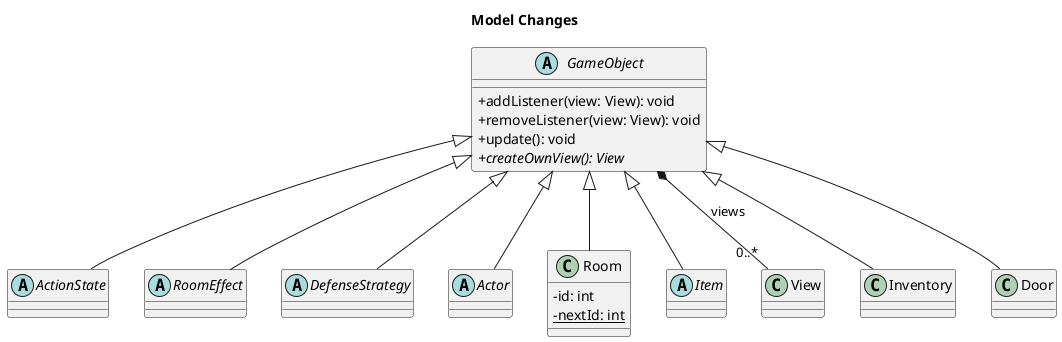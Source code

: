 @startuml Model_change
title Model Changes

skinparam classAttributeIconSize 0

    abstract class ActionState{}
    abstract class RoomEffect{}
    abstract class DefenseStrategy{}
    abstract class Actor{}
    class Room{
        - id: int
        - {static} nextId: int
        }
    abstract class Item{}

    GameObject *--"0..*" View: views
    abstract class GameObject{
        + addListener(view: View): void
        + removeListener(view: View): void
        + update(): void
        + {abstract} createOwnView(): View
    }

    GameObject <|-- ActionState
    GameObject <|-- DefenseStrategy
    GameObject <|-- Actor
    GameObject <|-- Inventory
    GameObject <|-- Item
    GameObject <|-- Room
    GameObject <|-- RoomEffect
    GameObject <|-- Door
@enduml